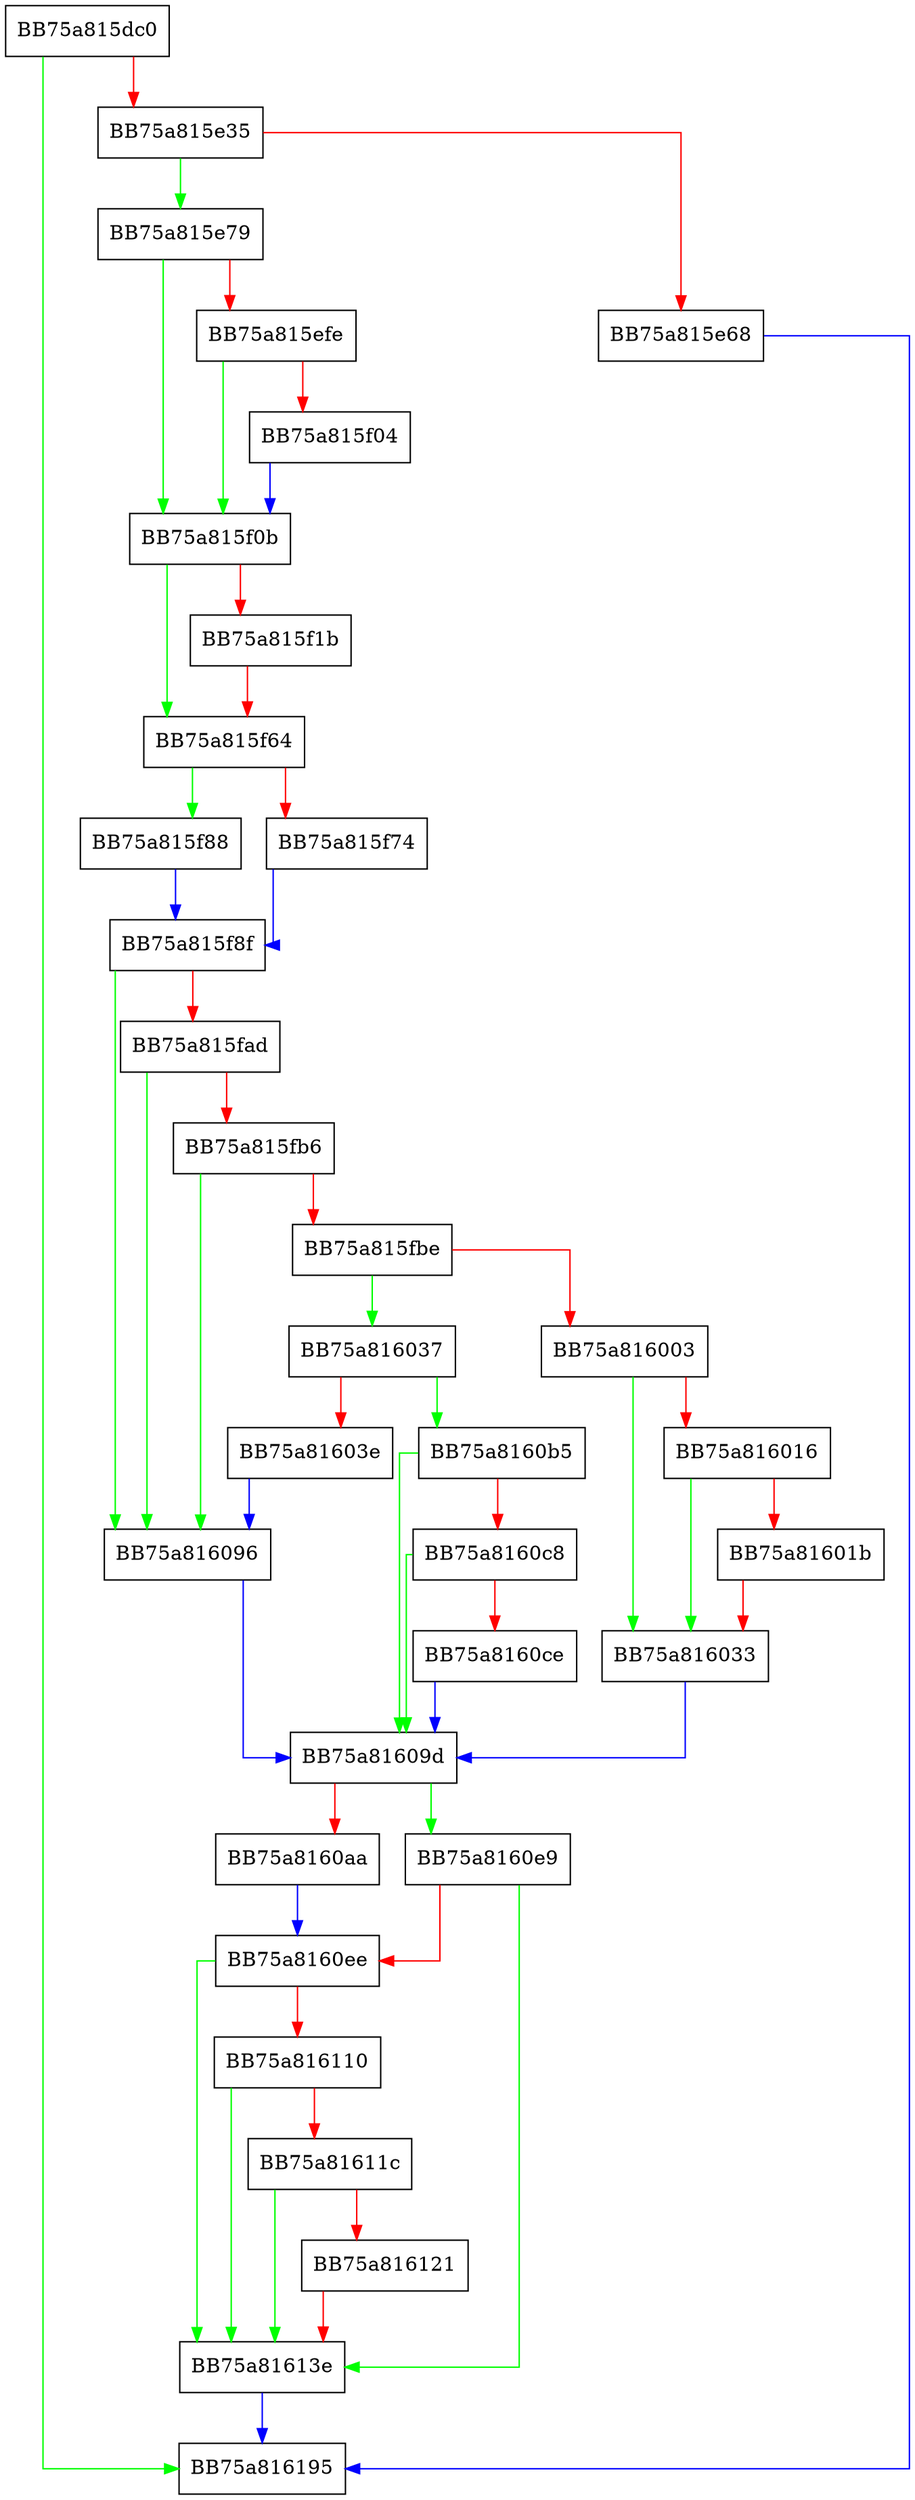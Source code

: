 digraph TaintProcess {
  node [shape="box"];
  graph [splines=ortho];
  BB75a815dc0 -> BB75a816195 [color="green"];
  BB75a815dc0 -> BB75a815e35 [color="red"];
  BB75a815e35 -> BB75a815e79 [color="green"];
  BB75a815e35 -> BB75a815e68 [color="red"];
  BB75a815e68 -> BB75a816195 [color="blue"];
  BB75a815e79 -> BB75a815f0b [color="green"];
  BB75a815e79 -> BB75a815efe [color="red"];
  BB75a815efe -> BB75a815f0b [color="green"];
  BB75a815efe -> BB75a815f04 [color="red"];
  BB75a815f04 -> BB75a815f0b [color="blue"];
  BB75a815f0b -> BB75a815f64 [color="green"];
  BB75a815f0b -> BB75a815f1b [color="red"];
  BB75a815f1b -> BB75a815f64 [color="red"];
  BB75a815f64 -> BB75a815f88 [color="green"];
  BB75a815f64 -> BB75a815f74 [color="red"];
  BB75a815f74 -> BB75a815f8f [color="blue"];
  BB75a815f88 -> BB75a815f8f [color="blue"];
  BB75a815f8f -> BB75a816096 [color="green"];
  BB75a815f8f -> BB75a815fad [color="red"];
  BB75a815fad -> BB75a816096 [color="green"];
  BB75a815fad -> BB75a815fb6 [color="red"];
  BB75a815fb6 -> BB75a816096 [color="green"];
  BB75a815fb6 -> BB75a815fbe [color="red"];
  BB75a815fbe -> BB75a816037 [color="green"];
  BB75a815fbe -> BB75a816003 [color="red"];
  BB75a816003 -> BB75a816033 [color="green"];
  BB75a816003 -> BB75a816016 [color="red"];
  BB75a816016 -> BB75a816033 [color="green"];
  BB75a816016 -> BB75a81601b [color="red"];
  BB75a81601b -> BB75a816033 [color="red"];
  BB75a816033 -> BB75a81609d [color="blue"];
  BB75a816037 -> BB75a8160b5 [color="green"];
  BB75a816037 -> BB75a81603e [color="red"];
  BB75a81603e -> BB75a816096 [color="blue"];
  BB75a816096 -> BB75a81609d [color="blue"];
  BB75a81609d -> BB75a8160e9 [color="green"];
  BB75a81609d -> BB75a8160aa [color="red"];
  BB75a8160aa -> BB75a8160ee [color="blue"];
  BB75a8160b5 -> BB75a81609d [color="green"];
  BB75a8160b5 -> BB75a8160c8 [color="red"];
  BB75a8160c8 -> BB75a81609d [color="green"];
  BB75a8160c8 -> BB75a8160ce [color="red"];
  BB75a8160ce -> BB75a81609d [color="blue"];
  BB75a8160e9 -> BB75a81613e [color="green"];
  BB75a8160e9 -> BB75a8160ee [color="red"];
  BB75a8160ee -> BB75a81613e [color="green"];
  BB75a8160ee -> BB75a816110 [color="red"];
  BB75a816110 -> BB75a81613e [color="green"];
  BB75a816110 -> BB75a81611c [color="red"];
  BB75a81611c -> BB75a81613e [color="green"];
  BB75a81611c -> BB75a816121 [color="red"];
  BB75a816121 -> BB75a81613e [color="red"];
  BB75a81613e -> BB75a816195 [color="blue"];
}